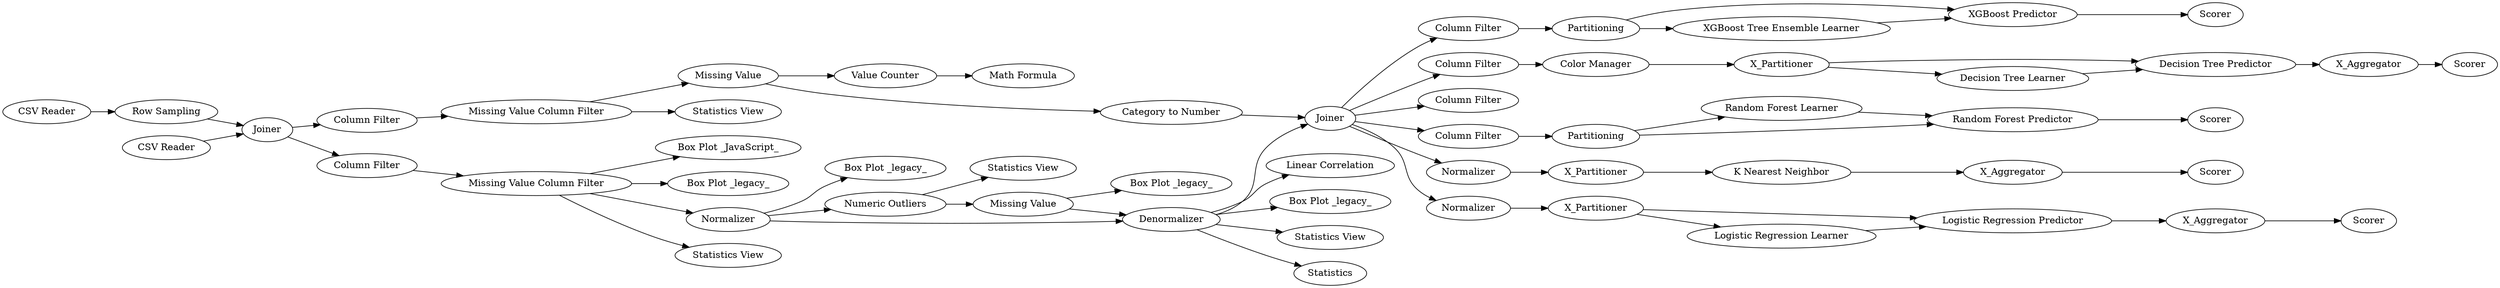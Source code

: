 digraph {
	"6446987173999309337_102" [label="Box Plot _legacy_"]
	"6446987173999309337_71" [label="Color Manager"]
	"6446987173999309337_133" [label="Column Filter"]
	"6446987173999309337_103" [label="Box Plot _legacy_"]
	"6446987173999309337_34" [label="Column Filter"]
	"6446987173999309337_91" [label="Value Counter"]
	"6446987173999309337_41" [label="Numeric Outliers"]
	"6446987173999309337_38" [label="Missing Value"]
	"6446987173999309337_118" [label="K Nearest Neighbor"]
	"6446987173999309337_82" [label=Scorer]
	"6446987173999309337_1" [label="CSV Reader"]
	"6446987173999309337_100" [label="Box Plot _JavaScript_"]
	"6446987173999309337_76" [label=X_Aggregator]
	"6446987173999309337_119" [label=X_Aggregator]
	"6446987173999309337_117" [label=X_Partitioner]
	"6446987173999309337_96" [label="Linear Correlation"]
	"6446987173999309337_72" [label=X_Partitioner]
	"6446987173999309337_35" [label="Column Filter"]
	"6446987173999309337_92" [label="Math Formula"]
	"6446987173999309337_104" [label="Box Plot _legacy_"]
	"6446987173999309337_130" [label="Random Forest Learner"]
	"6446987173999309337_134" [label=Partitioning]
	"6446987173999309337_120" [label=Scorer]
	"6446987173999309337_101" [label="Box Plot _legacy_"]
	"6446987173999309337_62" [label="Column Filter"]
	"6446987173999309337_78" [label=X_Partitioner]
	"6446987173999309337_40" [label="Category to Number"]
	"6446987173999309337_37" [label="Missing Value Column Filter"]
	"6446987173999309337_99" [label="Statistics View"]
	"6446987173999309337_129" [label=Partitioning]
	"6446987173999309337_132" [label=Scorer]
	"6446987173999309337_39" [label="Missing Value"]
	"6446987173999309337_81" [label=X_Aggregator]
	"6446987173999309337_140" [label="Column Filter"]
	"6446987173999309337_137" [label=Scorer]
	"6446987173999309337_42" [label=Joiner]
	"6446987173999309337_74" [label="Decision Tree Predictor"]
	"6446987173999309337_45" [label=Normalizer]
	"6446987173999309337_80" [label="Logistic Regression Predictor"]
	"6446987173999309337_73" [label="Decision Tree Learner"]
	"6446987173999309337_36" [label="Missing Value Column Filter"]
	"6446987173999309337_136" [label="XGBoost Predictor"]
	"6446987173999309337_97" [label="Statistics View"]
	"6446987173999309337_46" [label=Denormalizer]
	"6446987173999309337_135" [label="XGBoost Tree Ensemble Learner"]
	"6446987173999309337_94" [label="Statistics View"]
	"6446987173999309337_128" [label="Column Filter"]
	"6446987173999309337_116" [label=Normalizer]
	"6446987173999309337_2" [label="Row Sampling"]
	"6446987173999309337_75" [label=Scorer]
	"6446987173999309337_79" [label="Logistic Regression Learner"]
	"6446987173999309337_3" [label="CSV Reader"]
	"6446987173999309337_95" [label=Statistics]
	"6446987173999309337_98" [label="Statistics View"]
	"6446987173999309337_4" [label=Joiner]
	"6446987173999309337_77" [label=Normalizer]
	"6446987173999309337_131" [label="Random Forest Predictor"]
	"6446987173999309337_46" -> "6446987173999309337_104"
	"6446987173999309337_37" -> "6446987173999309337_98"
	"6446987173999309337_46" -> "6446987173999309337_94"
	"6446987173999309337_1" -> "6446987173999309337_2"
	"6446987173999309337_34" -> "6446987173999309337_36"
	"6446987173999309337_42" -> "6446987173999309337_128"
	"6446987173999309337_78" -> "6446987173999309337_80"
	"6446987173999309337_79" -> "6446987173999309337_80"
	"6446987173999309337_42" -> "6446987173999309337_133"
	"6446987173999309337_36" -> "6446987173999309337_97"
	"6446987173999309337_136" -> "6446987173999309337_137"
	"6446987173999309337_4" -> "6446987173999309337_34"
	"6446987173999309337_131" -> "6446987173999309337_132"
	"6446987173999309337_91" -> "6446987173999309337_92"
	"6446987173999309337_81" -> "6446987173999309337_82"
	"6446987173999309337_78" -> "6446987173999309337_79"
	"6446987173999309337_77" -> "6446987173999309337_78"
	"6446987173999309337_76" -> "6446987173999309337_75"
	"6446987173999309337_37" -> "6446987173999309337_45"
	"6446987173999309337_42" -> "6446987173999309337_62"
	"6446987173999309337_118" -> "6446987173999309337_119"
	"6446987173999309337_80" -> "6446987173999309337_81"
	"6446987173999309337_117" -> "6446987173999309337_118"
	"6446987173999309337_40" -> "6446987173999309337_42"
	"6446987173999309337_42" -> "6446987173999309337_140"
	"6446987173999309337_38" -> "6446987173999309337_91"
	"6446987173999309337_72" -> "6446987173999309337_73"
	"6446987173999309337_45" -> "6446987173999309337_102"
	"6446987173999309337_45" -> "6446987173999309337_46"
	"6446987173999309337_37" -> "6446987173999309337_100"
	"6446987173999309337_133" -> "6446987173999309337_134"
	"6446987173999309337_42" -> "6446987173999309337_77"
	"6446987173999309337_45" -> "6446987173999309337_41"
	"6446987173999309337_129" -> "6446987173999309337_130"
	"6446987173999309337_42" -> "6446987173999309337_116"
	"6446987173999309337_72" -> "6446987173999309337_74"
	"6446987173999309337_3" -> "6446987173999309337_4"
	"6446987173999309337_116" -> "6446987173999309337_117"
	"6446987173999309337_36" -> "6446987173999309337_38"
	"6446987173999309337_135" -> "6446987173999309337_136"
	"6446987173999309337_38" -> "6446987173999309337_40"
	"6446987173999309337_129" -> "6446987173999309337_131"
	"6446987173999309337_130" -> "6446987173999309337_131"
	"6446987173999309337_46" -> "6446987173999309337_96"
	"6446987173999309337_35" -> "6446987173999309337_37"
	"6446987173999309337_74" -> "6446987173999309337_76"
	"6446987173999309337_134" -> "6446987173999309337_136"
	"6446987173999309337_71" -> "6446987173999309337_72"
	"6446987173999309337_41" -> "6446987173999309337_39"
	"6446987173999309337_62" -> "6446987173999309337_71"
	"6446987173999309337_4" -> "6446987173999309337_35"
	"6446987173999309337_2" -> "6446987173999309337_4"
	"6446987173999309337_134" -> "6446987173999309337_135"
	"6446987173999309337_39" -> "6446987173999309337_103"
	"6446987173999309337_41" -> "6446987173999309337_99"
	"6446987173999309337_73" -> "6446987173999309337_74"
	"6446987173999309337_119" -> "6446987173999309337_120"
	"6446987173999309337_39" -> "6446987173999309337_46"
	"6446987173999309337_46" -> "6446987173999309337_42"
	"6446987173999309337_46" -> "6446987173999309337_95"
	"6446987173999309337_128" -> "6446987173999309337_129"
	"6446987173999309337_37" -> "6446987173999309337_101"
	rankdir=LR
}
